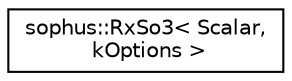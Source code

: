 digraph "Graphical Class Hierarchy"
{
 // LATEX_PDF_SIZE
  edge [fontname="Helvetica",fontsize="10",labelfontname="Helvetica",labelfontsize="10"];
  node [fontname="Helvetica",fontsize="10",shape=record];
  rankdir="LR";
  Node0 [label="sophus::RxSo3\< Scalar,\l kOptions \>",height=0.2,width=0.4,color="black", fillcolor="white", style="filled",URL="$classsophus_1_1_rx_so3.html",tooltip=" "];
}
